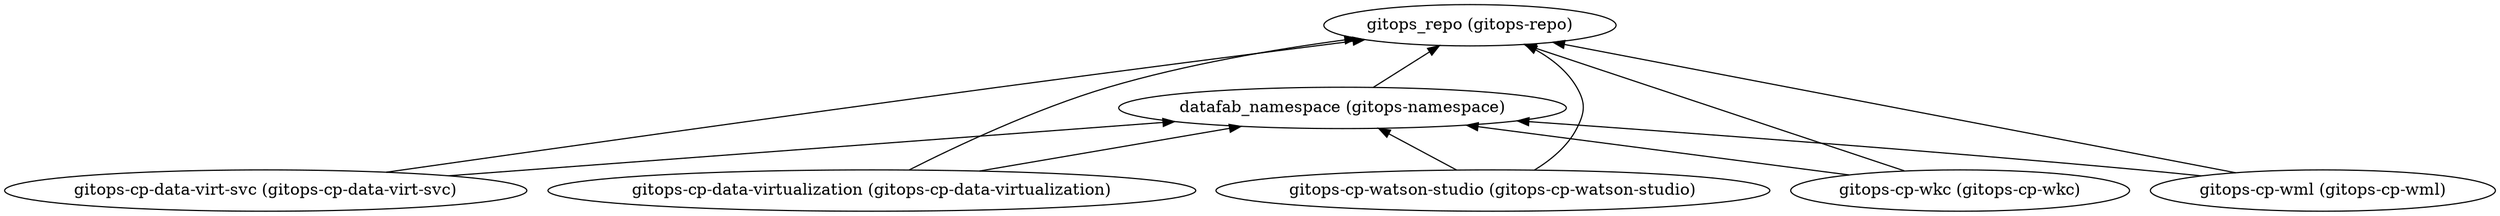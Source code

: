 digraph {
    rankdir="BT"
    "gitops-cp-data-virt-svc (gitops-cp-data-virt-svc)" -> "gitops_repo (gitops-repo)"
"gitops-cp-data-virt-svc (gitops-cp-data-virt-svc)" -> "datafab_namespace (gitops-namespace)"
"gitops-cp-data-virt-svc (gitops-cp-data-virt-svc)"
"gitops_repo (gitops-repo)"
"datafab_namespace (gitops-namespace)" -> "gitops_repo (gitops-repo)"
"datafab_namespace (gitops-namespace)"
"gitops-cp-data-virtualization (gitops-cp-data-virtualization)" -> "gitops_repo (gitops-repo)"
"gitops-cp-data-virtualization (gitops-cp-data-virtualization)" -> "datafab_namespace (gitops-namespace)"
"gitops-cp-data-virtualization (gitops-cp-data-virtualization)"
"gitops-cp-watson-studio (gitops-cp-watson-studio)" -> "gitops_repo (gitops-repo)"
"gitops-cp-watson-studio (gitops-cp-watson-studio)" -> "datafab_namespace (gitops-namespace)"
"gitops-cp-watson-studio (gitops-cp-watson-studio)"
"gitops-cp-wkc (gitops-cp-wkc)" -> "gitops_repo (gitops-repo)"
"gitops-cp-wkc (gitops-cp-wkc)" -> "datafab_namespace (gitops-namespace)"
"gitops-cp-wkc (gitops-cp-wkc)"
"gitops-cp-wml (gitops-cp-wml)" -> "gitops_repo (gitops-repo)"
"gitops-cp-wml (gitops-cp-wml)" -> "datafab_namespace (gitops-namespace)"
"gitops-cp-wml (gitops-cp-wml)"
  }
